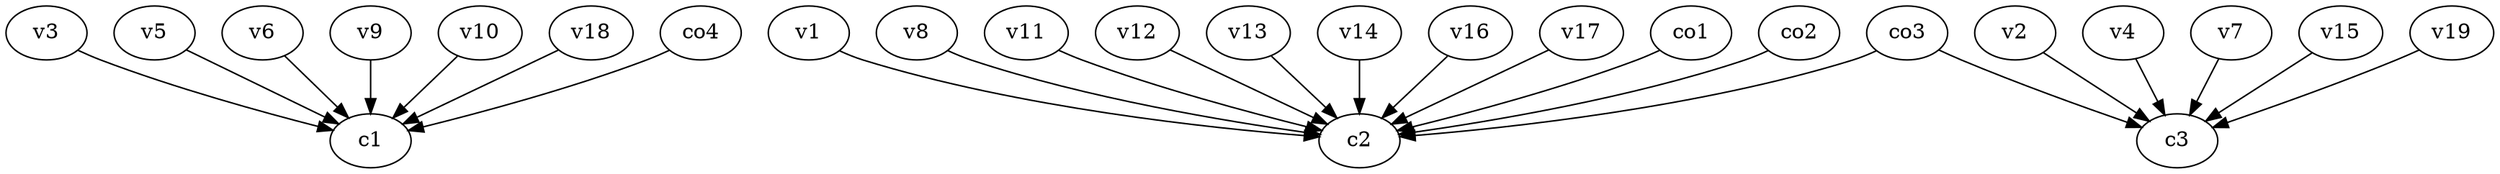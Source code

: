 strict digraph  {
c1;
c2;
c3;
v1;
v2;
v3;
v4;
v5;
v6;
v7;
v8;
v9;
v10;
v11;
v12;
v13;
v14;
v15;
v16;
v17;
v18;
v19;
co1;
co2;
co3;
co4;
v1 -> c2  [weight=1];
v2 -> c3  [weight=1];
v3 -> c1  [weight=1];
v4 -> c3  [weight=1];
v5 -> c1  [weight=1];
v6 -> c1  [weight=1];
v7 -> c3  [weight=1];
v8 -> c2  [weight=1];
v9 -> c1  [weight=1];
v10 -> c1  [weight=1];
v11 -> c2  [weight=1];
v12 -> c2  [weight=1];
v13 -> c2  [weight=1];
v14 -> c2  [weight=1];
v15 -> c3  [weight=1];
v16 -> c2  [weight=1];
v17 -> c2  [weight=1];
v18 -> c1  [weight=1];
v19 -> c3  [weight=1];
co1 -> c2  [weight=1];
co2 -> c2  [weight=1];
co3 -> c3  [weight=1];
co3 -> c2  [weight=1];
co4 -> c1  [weight=1];
}

